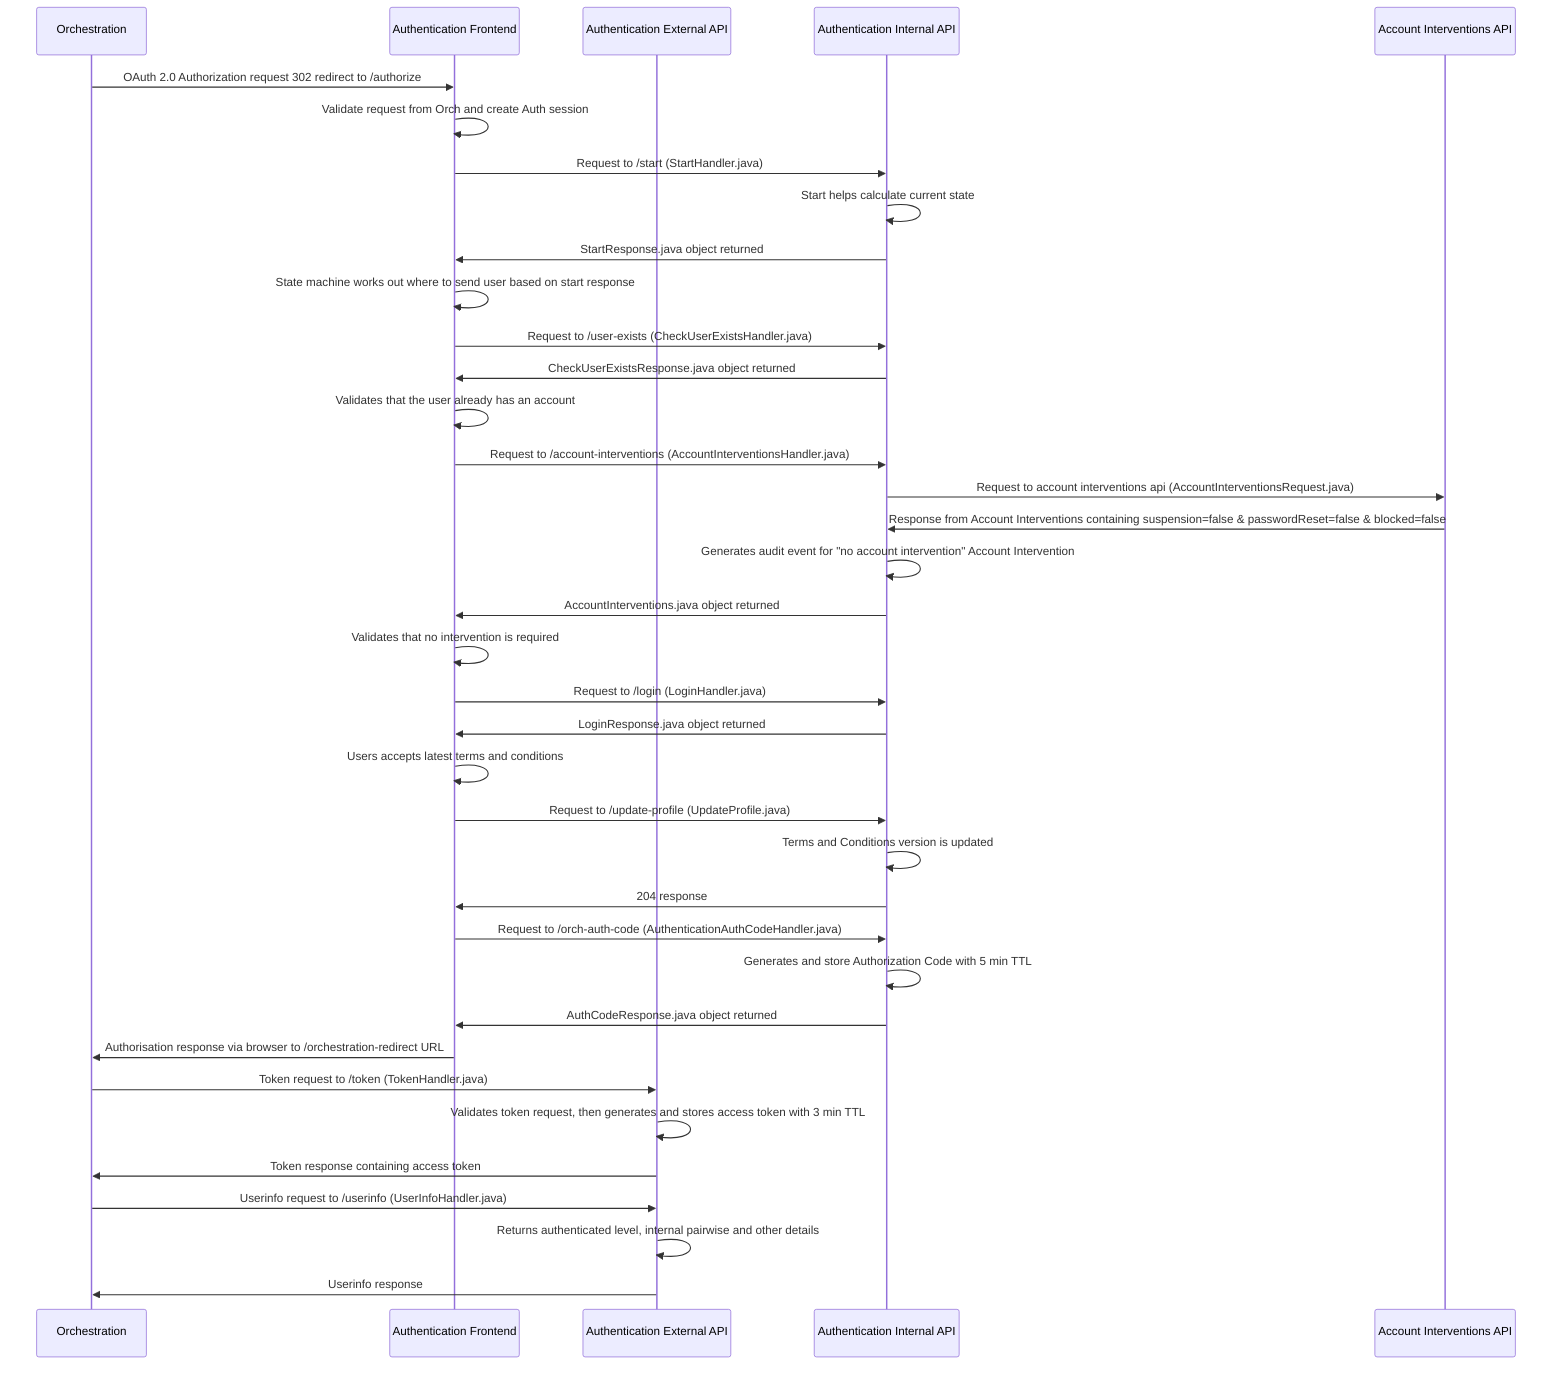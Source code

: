 sequenceDiagram
    participant orch_api as Orchestration
    participant auth_frontend as Authentication Frontend
    participant auth_external_api as Authentication External API
    participant auth_internal_api as Authentication Internal API
    participant account_interventions as Account Interventions API    
    orch_api ->> auth_frontend : OAuth 2.0 Authorization request 302 redirect to /authorize
    auth_frontend ->> auth_frontend : Validate request from Orch and create Auth session 
    auth_frontend ->> auth_internal_api : Request to /start (StartHandler.java)
    auth_internal_api ->> auth_internal_api : Start helps calculate current state
    auth_internal_api ->> auth_frontend : StartResponse.java object returned
    auth_frontend ->> auth_frontend : State machine works out where to send user based on start response
    auth_frontend ->> auth_internal_api : Request to /user-exists (CheckUserExistsHandler.java)
    auth_internal_api ->> auth_frontend: CheckUserExistsResponse.java object returned
    auth_frontend ->> auth_frontend: Validates that the user already has an account
    auth_frontend ->> auth_internal_api : Request to /account-interventions (AccountInterventionsHandler.java)
    auth_internal_api ->> account_interventions : Request to account interventions api (AccountInterventionsRequest.java)
    account_interventions ->> auth_internal_api : Response from Account Interventions containing suspension=false & passwordReset=false & blocked=false
    auth_internal_api ->> auth_internal_api : Generates audit event for "no account intervention" Account Intervention
    auth_internal_api ->> auth_frontend: AccountInterventions.java object returned
    auth_frontend ->> auth_frontend : Validates that no intervention is required
    auth_frontend ->> auth_internal_api : Request to /login (LoginHandler.java)
    auth_internal_api ->> auth_frontend: LoginResponse.java object returned
    auth_frontend ->> auth_frontend: Users accepts latest terms and conditions
    auth_frontend ->> auth_internal_api : Request to /update-profile (UpdateProfile.java)
    auth_internal_api ->> auth_internal_api : Terms and Conditions version is updated
    auth_internal_api ->> auth_frontend: 204 response 
    auth_frontend ->> auth_internal_api : Request to /orch-auth-code (AuthenticationAuthCodeHandler.java)
    auth_internal_api ->> auth_internal_api : Generates and store Authorization Code with 5 min TTL
    auth_internal_api ->> auth_frontend: AuthCodeResponse.java object returned
    auth_frontend ->> orch_api : Authorisation response via browser to /orchestration-redirect URL
    orch_api ->> auth_external_api: Token request to /token (TokenHandler.java)
    auth_external_api ->> auth_external_api : Validates token request, then generates and stores access token with 3 min TTL
    auth_external_api ->> orch_api : Token response containing access token
    orch_api ->> auth_external_api: Userinfo request to /userinfo (UserInfoHandler.java)
    auth_external_api ->> auth_external_api: Returns authenticated level, internal pairwise and other details
    auth_external_api ->> orch_api : Userinfo response